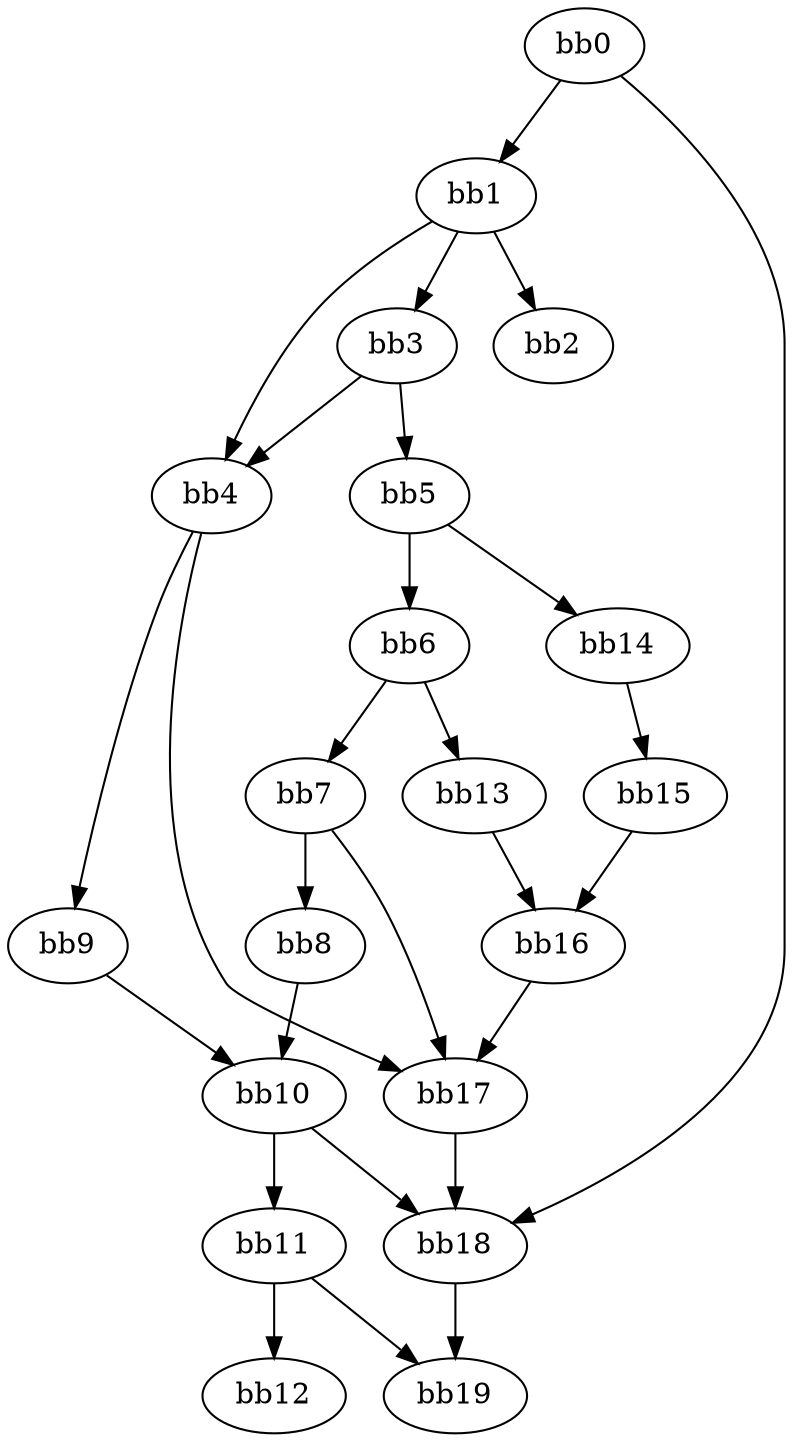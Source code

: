 digraph {
    0 [ label = "bb0\l" ]
    1 [ label = "bb1\l" ]
    2 [ label = "bb2\l" ]
    3 [ label = "bb3\l" ]
    4 [ label = "bb4\l" ]
    5 [ label = "bb5\l" ]
    6 [ label = "bb6\l" ]
    7 [ label = "bb7\l" ]
    8 [ label = "bb8\l" ]
    9 [ label = "bb9\l" ]
    10 [ label = "bb10\l" ]
    11 [ label = "bb11\l" ]
    12 [ label = "bb12\l" ]
    13 [ label = "bb13\l" ]
    14 [ label = "bb14\l" ]
    15 [ label = "bb15\l" ]
    16 [ label = "bb16\l" ]
    17 [ label = "bb17\l" ]
    18 [ label = "bb18\l" ]
    19 [ label = "bb19\l" ]
    0 -> 1 [ ]
    0 -> 18 [ ]
    1 -> 2 [ ]
    1 -> 3 [ ]
    1 -> 4 [ ]
    3 -> 4 [ ]
    3 -> 5 [ ]
    4 -> 9 [ ]
    4 -> 17 [ ]
    5 -> 6 [ ]
    5 -> 14 [ ]
    6 -> 7 [ ]
    6 -> 13 [ ]
    7 -> 8 [ ]
    7 -> 17 [ ]
    8 -> 10 [ ]
    9 -> 10 [ ]
    10 -> 11 [ ]
    10 -> 18 [ ]
    11 -> 12 [ ]
    11 -> 19 [ ]
    13 -> 16 [ ]
    14 -> 15 [ ]
    15 -> 16 [ ]
    16 -> 17 [ ]
    17 -> 18 [ ]
    18 -> 19 [ ]
}

